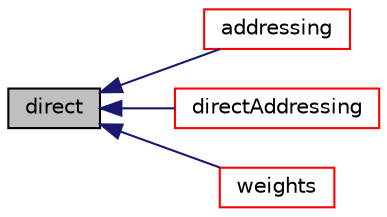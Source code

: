 digraph "direct"
{
  bgcolor="transparent";
  edge [fontname="Helvetica",fontsize="10",labelfontname="Helvetica",labelfontsize="10"];
  node [fontname="Helvetica",fontsize="10",shape=record];
  rankdir="LR";
  Node11 [label="direct",height=0.2,width=0.4,color="black", fillcolor="grey75", style="filled", fontcolor="black"];
  Node11 -> Node12 [dir="back",color="midnightblue",fontsize="10",style="solid",fontname="Helvetica"];
  Node12 [label="addressing",height=0.2,width=0.4,color="red",URL="$a23609.html#a1f1e6ad48f2307dde714ff636a674255",tooltip="Return interpolated addressing. "];
  Node11 -> Node14 [dir="back",color="midnightblue",fontsize="10",style="solid",fontname="Helvetica"];
  Node14 [label="directAddressing",height=0.2,width=0.4,color="red",URL="$a23609.html#a2effcb6338f9af42bdeb26164f0fa3f7",tooltip="Return direct addressing. "];
  Node11 -> Node15 [dir="back",color="midnightblue",fontsize="10",style="solid",fontname="Helvetica"];
  Node15 [label="weights",height=0.2,width=0.4,color="red",URL="$a23609.html#a1fd4a2f64cac43657951dfb728c9b1db",tooltip="Return interpolaion weights. "];
}
